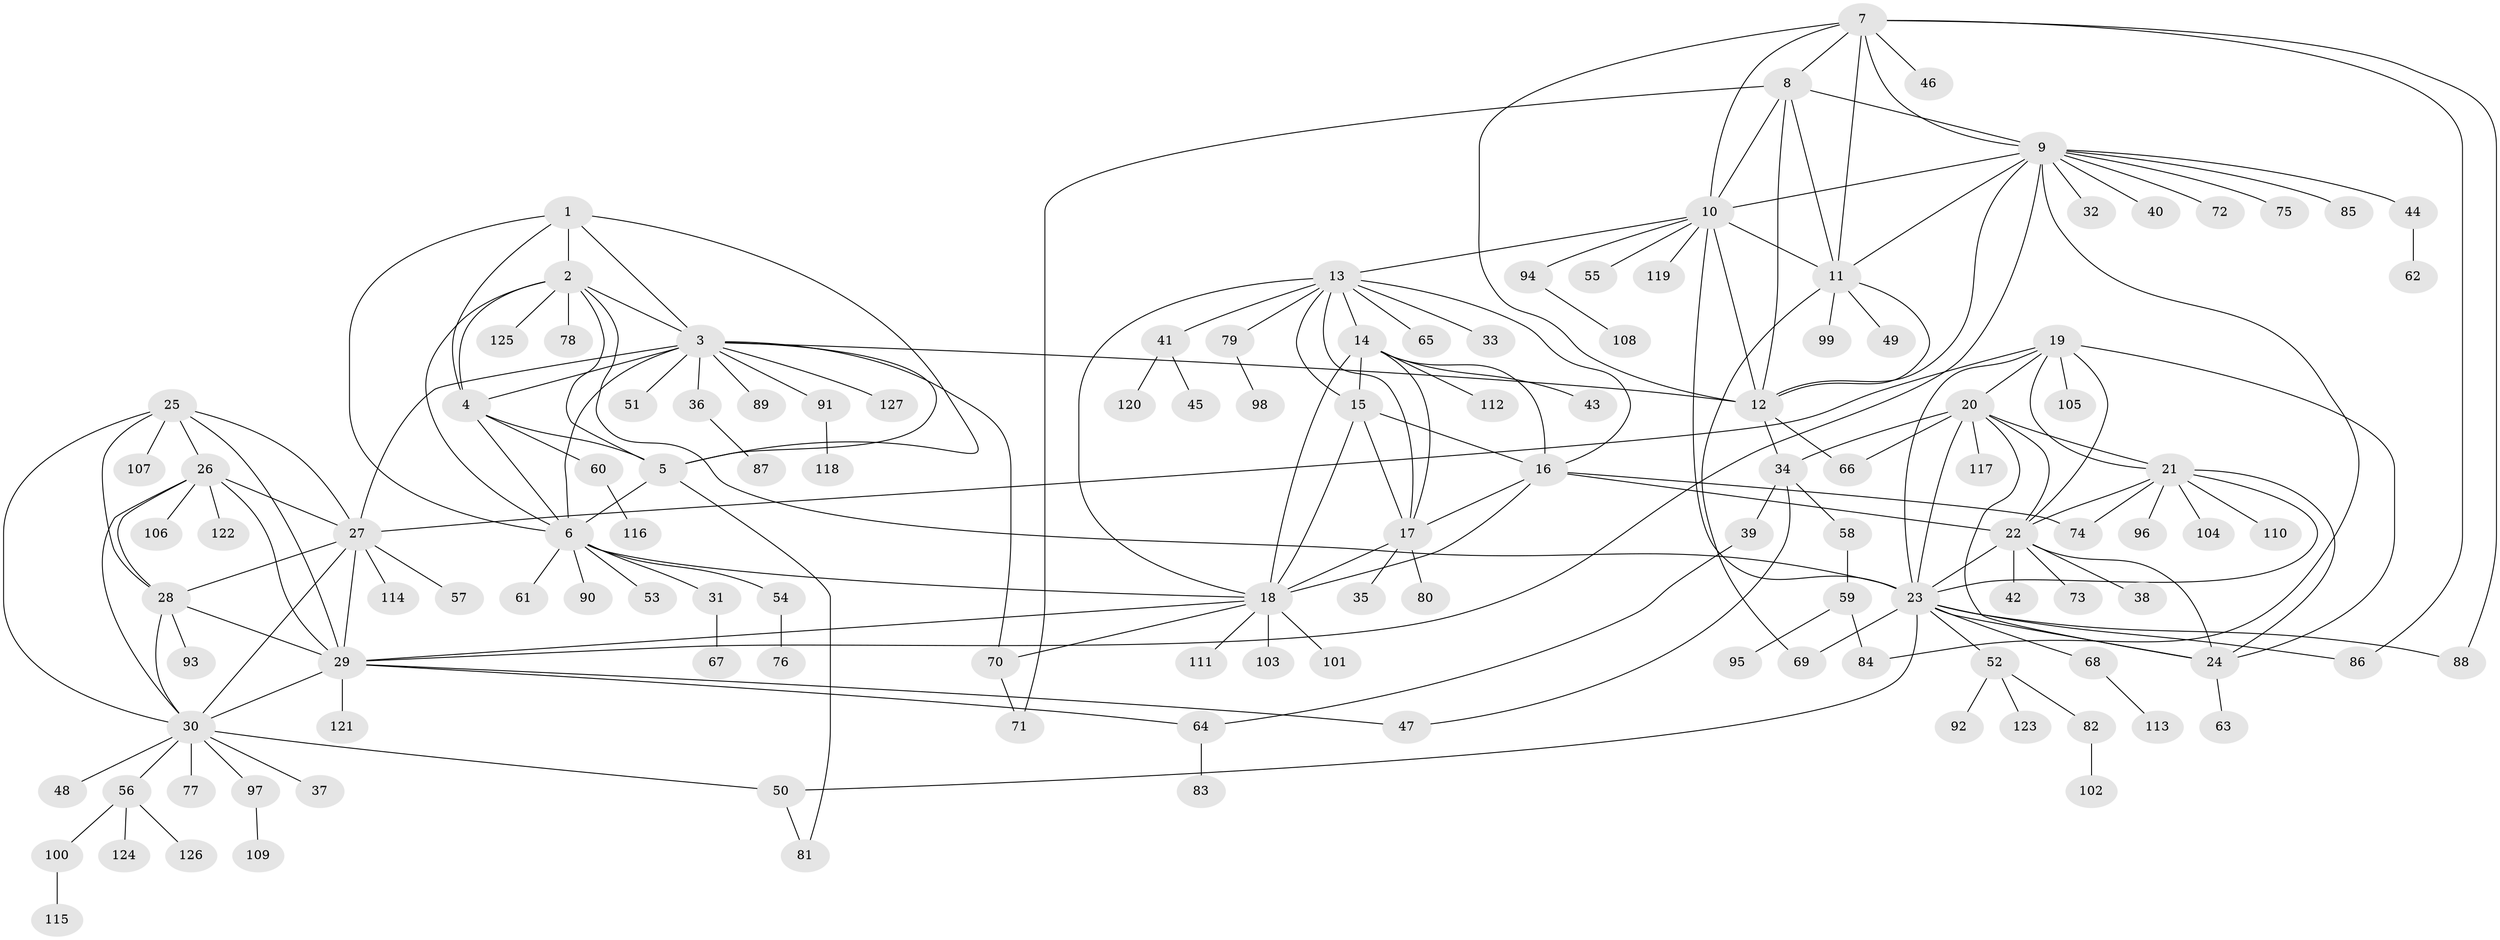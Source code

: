 // Generated by graph-tools (version 1.1) at 2025/11/02/27/25 16:11:34]
// undirected, 127 vertices, 195 edges
graph export_dot {
graph [start="1"]
  node [color=gray90,style=filled];
  1;
  2;
  3;
  4;
  5;
  6;
  7;
  8;
  9;
  10;
  11;
  12;
  13;
  14;
  15;
  16;
  17;
  18;
  19;
  20;
  21;
  22;
  23;
  24;
  25;
  26;
  27;
  28;
  29;
  30;
  31;
  32;
  33;
  34;
  35;
  36;
  37;
  38;
  39;
  40;
  41;
  42;
  43;
  44;
  45;
  46;
  47;
  48;
  49;
  50;
  51;
  52;
  53;
  54;
  55;
  56;
  57;
  58;
  59;
  60;
  61;
  62;
  63;
  64;
  65;
  66;
  67;
  68;
  69;
  70;
  71;
  72;
  73;
  74;
  75;
  76;
  77;
  78;
  79;
  80;
  81;
  82;
  83;
  84;
  85;
  86;
  87;
  88;
  89;
  90;
  91;
  92;
  93;
  94;
  95;
  96;
  97;
  98;
  99;
  100;
  101;
  102;
  103;
  104;
  105;
  106;
  107;
  108;
  109;
  110;
  111;
  112;
  113;
  114;
  115;
  116;
  117;
  118;
  119;
  120;
  121;
  122;
  123;
  124;
  125;
  126;
  127;
  1 -- 2;
  1 -- 3;
  1 -- 4;
  1 -- 5;
  1 -- 6;
  2 -- 3;
  2 -- 4;
  2 -- 5;
  2 -- 6;
  2 -- 23;
  2 -- 78;
  2 -- 125;
  3 -- 4;
  3 -- 5;
  3 -- 6;
  3 -- 12;
  3 -- 27;
  3 -- 36;
  3 -- 51;
  3 -- 70;
  3 -- 89;
  3 -- 91;
  3 -- 127;
  4 -- 5;
  4 -- 6;
  4 -- 60;
  5 -- 6;
  5 -- 81;
  6 -- 18;
  6 -- 31;
  6 -- 53;
  6 -- 54;
  6 -- 61;
  6 -- 90;
  7 -- 8;
  7 -- 9;
  7 -- 10;
  7 -- 11;
  7 -- 12;
  7 -- 46;
  7 -- 86;
  7 -- 88;
  8 -- 9;
  8 -- 10;
  8 -- 11;
  8 -- 12;
  8 -- 71;
  9 -- 10;
  9 -- 11;
  9 -- 12;
  9 -- 29;
  9 -- 32;
  9 -- 40;
  9 -- 44;
  9 -- 72;
  9 -- 75;
  9 -- 84;
  9 -- 85;
  10 -- 11;
  10 -- 12;
  10 -- 13;
  10 -- 23;
  10 -- 55;
  10 -- 94;
  10 -- 119;
  11 -- 12;
  11 -- 49;
  11 -- 69;
  11 -- 99;
  12 -- 34;
  12 -- 66;
  13 -- 14;
  13 -- 15;
  13 -- 16;
  13 -- 17;
  13 -- 18;
  13 -- 33;
  13 -- 41;
  13 -- 65;
  13 -- 79;
  14 -- 15;
  14 -- 16;
  14 -- 17;
  14 -- 18;
  14 -- 43;
  14 -- 112;
  15 -- 16;
  15 -- 17;
  15 -- 18;
  16 -- 17;
  16 -- 18;
  16 -- 22;
  16 -- 74;
  17 -- 18;
  17 -- 35;
  17 -- 80;
  18 -- 29;
  18 -- 70;
  18 -- 101;
  18 -- 103;
  18 -- 111;
  19 -- 20;
  19 -- 21;
  19 -- 22;
  19 -- 23;
  19 -- 24;
  19 -- 27;
  19 -- 105;
  20 -- 21;
  20 -- 22;
  20 -- 23;
  20 -- 24;
  20 -- 34;
  20 -- 66;
  20 -- 117;
  21 -- 22;
  21 -- 23;
  21 -- 24;
  21 -- 74;
  21 -- 96;
  21 -- 104;
  21 -- 110;
  22 -- 23;
  22 -- 24;
  22 -- 38;
  22 -- 42;
  22 -- 73;
  23 -- 24;
  23 -- 50;
  23 -- 52;
  23 -- 68;
  23 -- 69;
  23 -- 86;
  23 -- 88;
  24 -- 63;
  25 -- 26;
  25 -- 27;
  25 -- 28;
  25 -- 29;
  25 -- 30;
  25 -- 107;
  26 -- 27;
  26 -- 28;
  26 -- 29;
  26 -- 30;
  26 -- 106;
  26 -- 122;
  27 -- 28;
  27 -- 29;
  27 -- 30;
  27 -- 57;
  27 -- 114;
  28 -- 29;
  28 -- 30;
  28 -- 93;
  29 -- 30;
  29 -- 47;
  29 -- 64;
  29 -- 121;
  30 -- 37;
  30 -- 48;
  30 -- 50;
  30 -- 56;
  30 -- 77;
  30 -- 97;
  31 -- 67;
  34 -- 39;
  34 -- 47;
  34 -- 58;
  36 -- 87;
  39 -- 64;
  41 -- 45;
  41 -- 120;
  44 -- 62;
  50 -- 81;
  52 -- 82;
  52 -- 92;
  52 -- 123;
  54 -- 76;
  56 -- 100;
  56 -- 124;
  56 -- 126;
  58 -- 59;
  59 -- 84;
  59 -- 95;
  60 -- 116;
  64 -- 83;
  68 -- 113;
  70 -- 71;
  79 -- 98;
  82 -- 102;
  91 -- 118;
  94 -- 108;
  97 -- 109;
  100 -- 115;
}
